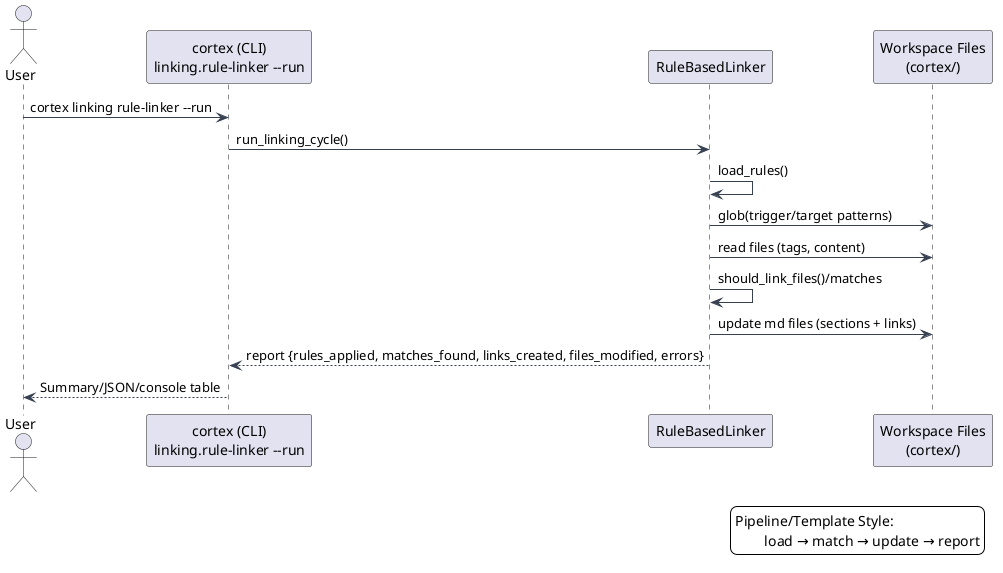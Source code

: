 @startuml Linking Cycle Sequence
skinparam backgroundColor #FFFFFF
skinparam shadowing false
skinparam ArrowColor #374151

actor User
participant "cortex (CLI)\nlinking.rule-linker --run" as CLI
participant "RuleBasedLinker" as RBL
participant "Workspace Files\n(cortex/)" as FS

User -> CLI: cortex linking rule-linker --run
CLI -> RBL: run_linking_cycle()
RBL -> RBL: load_rules()
RBL -> FS: glob(trigger/target patterns)
RBL -> FS: read files (tags, content)
RBL -> RBL: should_link_files()/matches
RBL -> FS: update md files (sections + links)
RBL --> CLI: report {rules_applied, matches_found, links_created, files_modified, errors}
CLI --> User: Summary/JSON/console table

legend right
	Pipeline/Template Style:
		load → match → update → report
endlegend

@enduml
